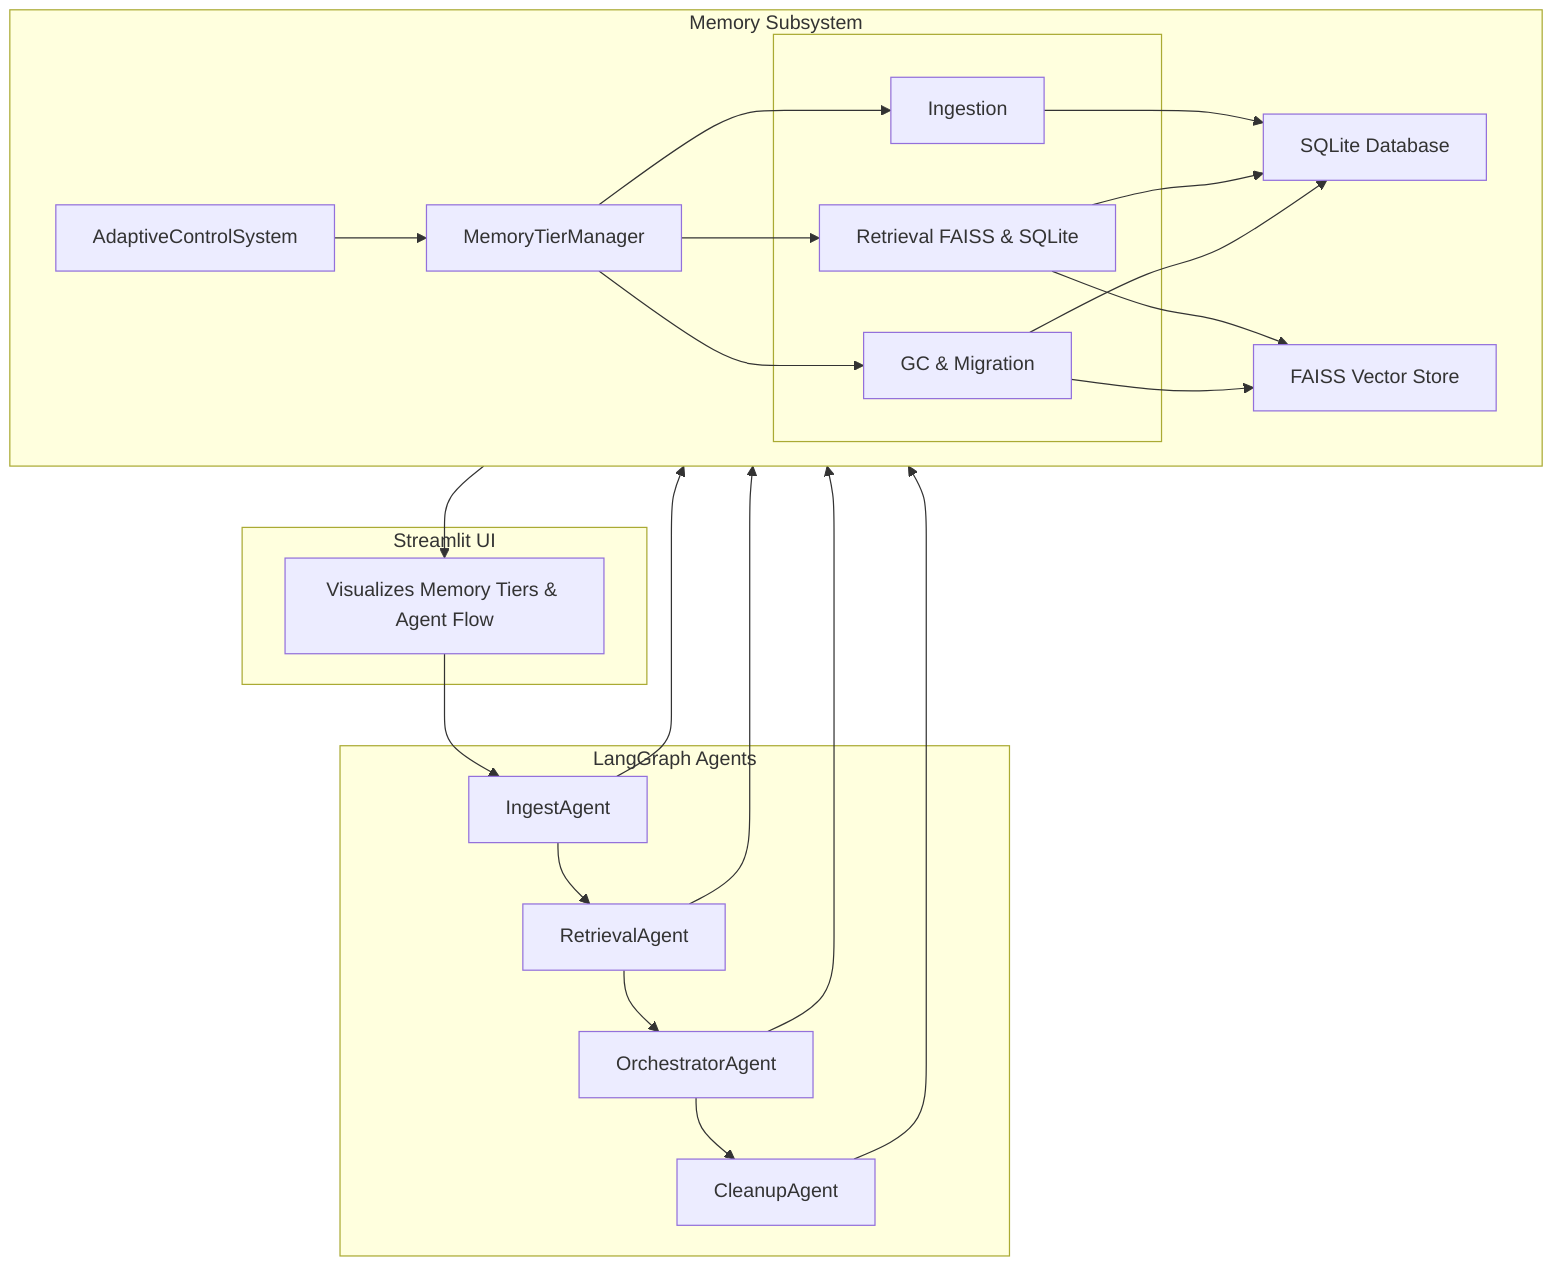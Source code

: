 flowchart TD
  subgraph UI [Streamlit UI]
    UIVis[Visualizes Memory Tiers & Agent Flow]
  end

  subgraph MemorySubsystem [Memory Subsystem]
    ACS[AdaptiveControlSystem]
    MTM[MemoryTierManager]
    subgraph MTMModules [ ]
      Ingest[Ingestion]
      Retrieve[Retrieval FAISS & SQLite]
      GC[GC & Migration]
    end
    DB[SQLite Database]
    VS[FAISS Vector Store]
    ACS --> MTM
    MTM --> Ingest
    MTM --> Retrieve
    MTM --> GC
    Ingest --> DB
    Retrieve --> DB
    Retrieve --> VS
    GC --> DB
    GC --> VS
  end

  subgraph Agents [LangGraph Agents]
    IA[IngestAgent]
    RA[RetrievalAgent]
    OA[OrchestratorAgent]
    CA[CleanupAgent]
  end

  UIVis --> IA
  IA --> RA
  RA --> OA
  OA --> CA
  IA --> MemorySubsystem
  RA --> MemorySubsystem
  OA --> MemorySubsystem
  CA --> MemorySubsystem

  MemorySubsystem --> UIVis